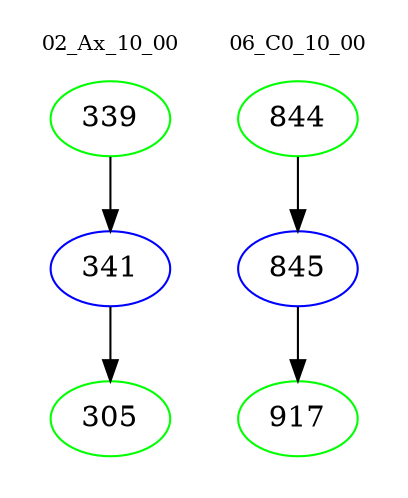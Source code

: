 digraph{
subgraph cluster_0 {
color = white
label = "02_Ax_10_00";
fontsize=10;
T0_339 [label="339", color="green"]
T0_339 -> T0_341 [color="black"]
T0_341 [label="341", color="blue"]
T0_341 -> T0_305 [color="black"]
T0_305 [label="305", color="green"]
}
subgraph cluster_1 {
color = white
label = "06_C0_10_00";
fontsize=10;
T1_844 [label="844", color="green"]
T1_844 -> T1_845 [color="black"]
T1_845 [label="845", color="blue"]
T1_845 -> T1_917 [color="black"]
T1_917 [label="917", color="green"]
}
}
